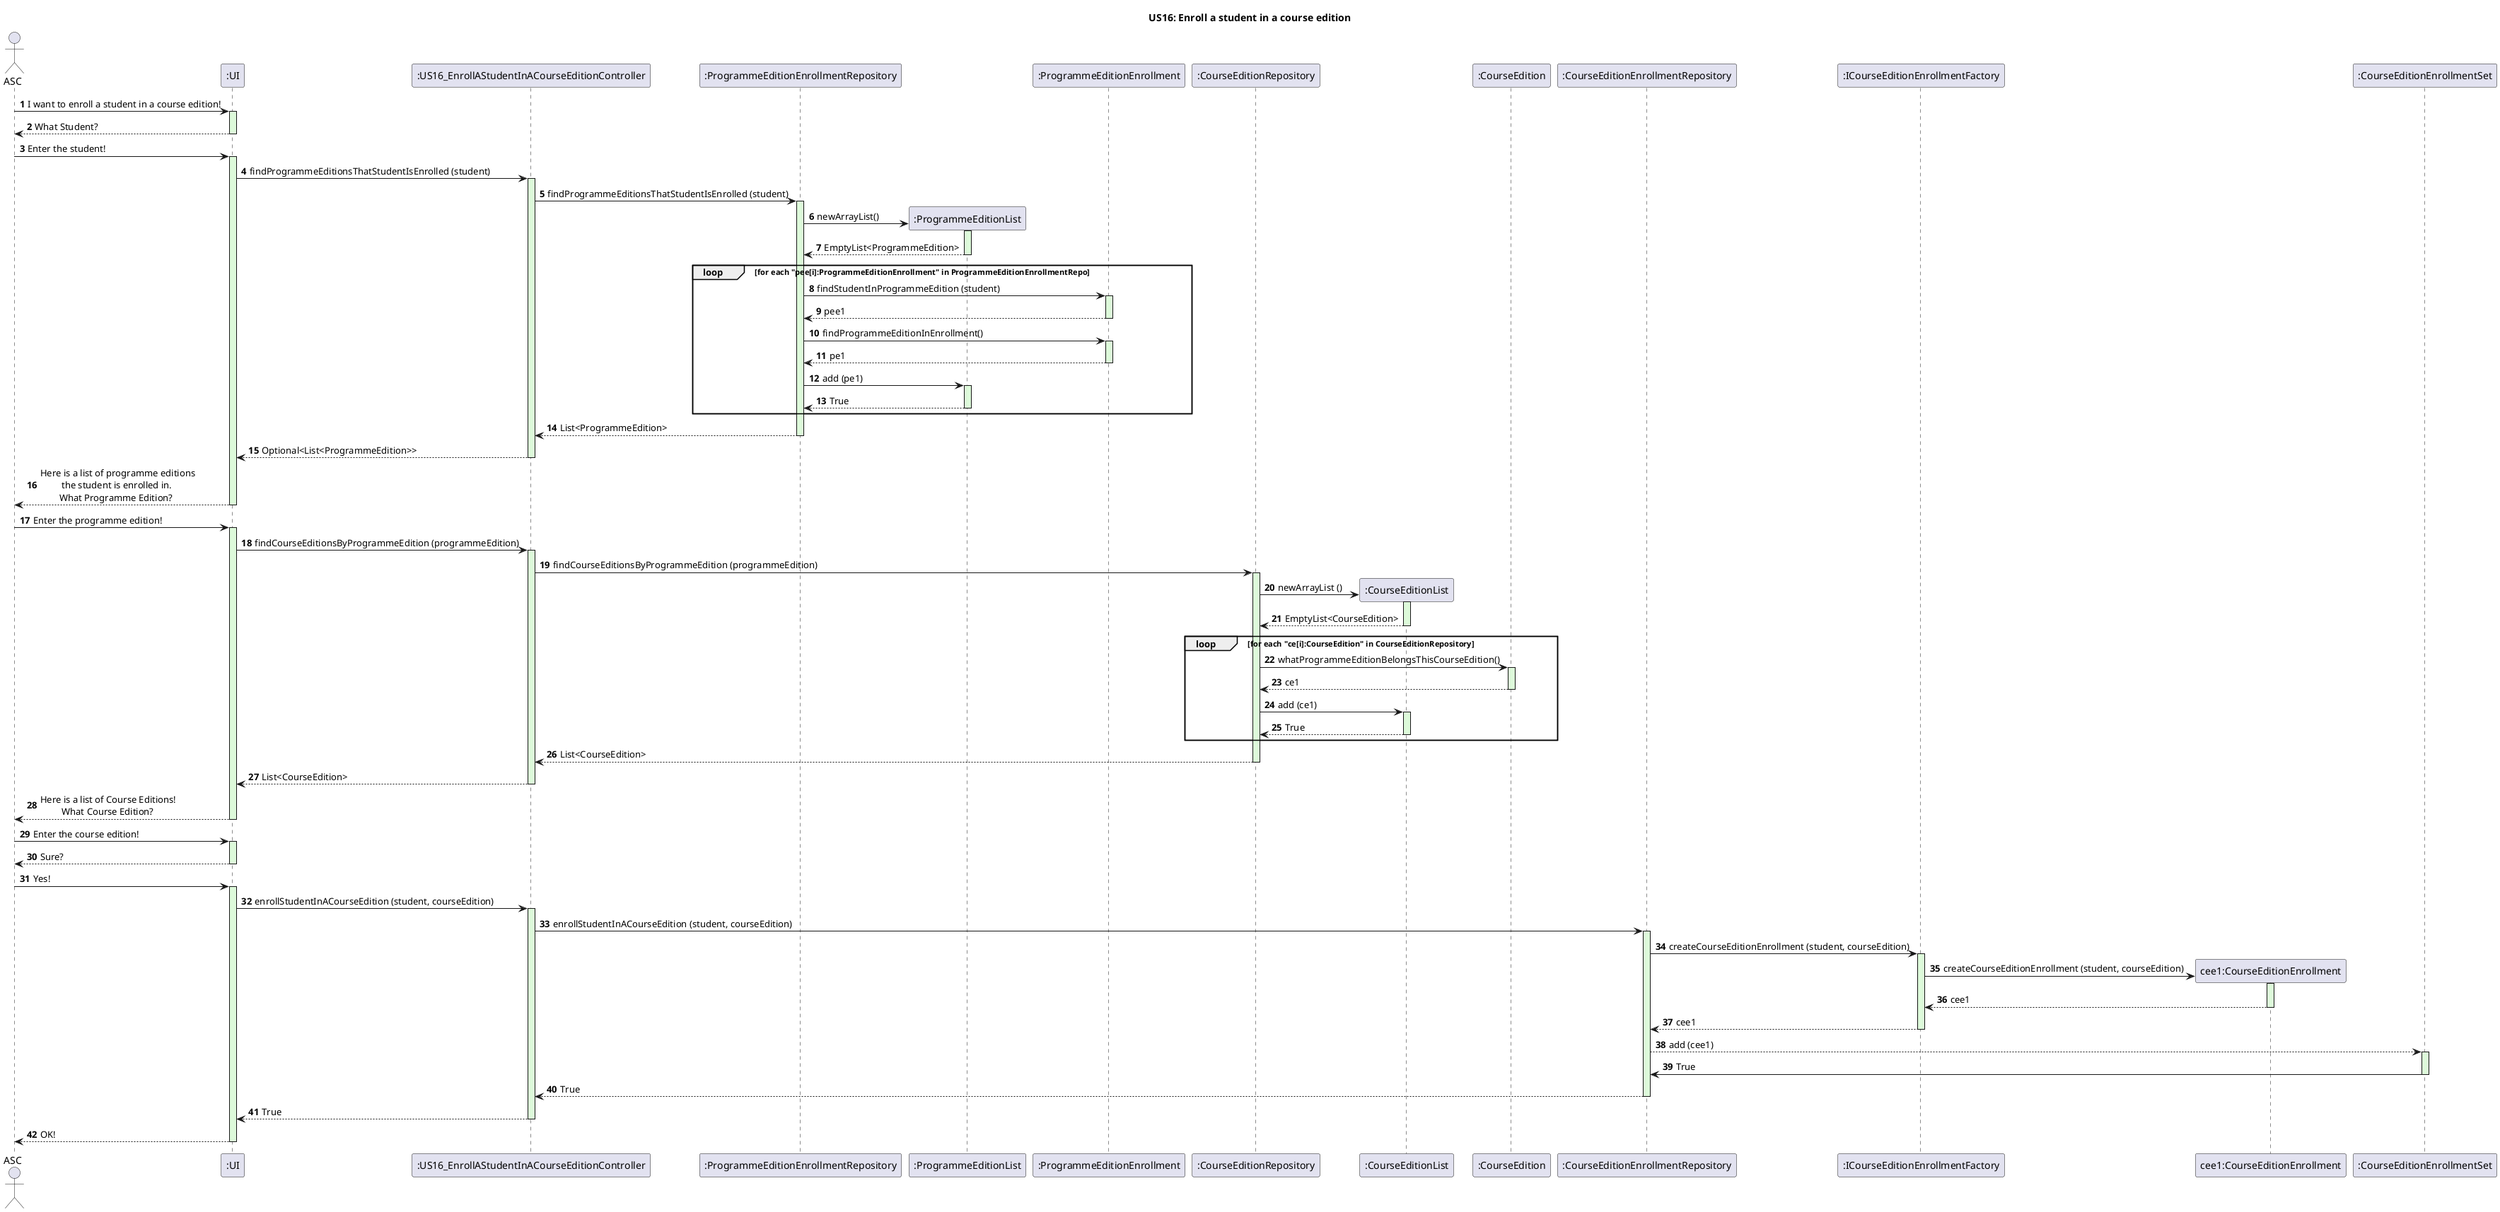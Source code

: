 @startuml
title US16: Enroll a student in a course edition
autonumber

actor ASC
participant ":UI" as UI
ASC -> UI: I want to enroll a student in a course edition!
activate UI #ddfada
UI --> ASC: What Student?
deactivate UI

ASC -> UI: Enter the student!
activate UI #ddfada
participant ":US16_EnrollAStudentInACourseEditionController" as Controller
UI -> Controller: findProgrammeEditionsThatStudentIsEnrolled (student)
activate Controller #ddfada
participant ":ProgrammeEditionEnrollmentRepository" as ProgrammeEditionEnrollmentRepository
Controller -> ProgrammeEditionEnrollmentRepository: findProgrammeEditionsThatStudentIsEnrolled (student)
activate ProgrammeEditionEnrollmentRepository #ddfada
create ":ProgrammeEditionList"
ProgrammeEditionEnrollmentRepository -> ":ProgrammeEditionList": newArrayList()
activate ":ProgrammeEditionList" #ddfada
":ProgrammeEditionList" --> ProgrammeEditionEnrollmentRepository: EmptyList<ProgrammeEdition>
deactivate ":ProgrammeEditionList"
loop for each "pee[i]:ProgrammeEditionEnrollment" in ProgrammeEditionEnrollmentRepo
participant ":ProgrammeEditionEnrollment" as ProgrammeEditionEnrollment
ProgrammeEditionEnrollmentRepository -> ProgrammeEditionEnrollment : findStudentInProgrammeEdition (student)
activate ProgrammeEditionEnrollment #ddfada
ProgrammeEditionEnrollment --> ProgrammeEditionEnrollmentRepository : pee1
deactivate ProgrammeEditionEnrollment
ProgrammeEditionEnrollmentRepository -> ProgrammeEditionEnrollment :  findProgrammeEditionInEnrollment()
activate ProgrammeEditionEnrollment #ddfada
ProgrammeEditionEnrollment --> ProgrammeEditionEnrollmentRepository : pe1
deactivate ProgrammeEditionEnrollment
ProgrammeEditionEnrollmentRepository -> ":ProgrammeEditionList":  add (pe1)
activate ":ProgrammeEditionList" #ddfada
":ProgrammeEditionList" --> ProgrammeEditionEnrollmentRepository: True
deactivate ":ProgrammeEditionList"
end
ProgrammeEditionEnrollmentRepository --> Controller: List<ProgrammeEdition>
deactivate ProgrammeEditionEnrollmentRepository
Controller --> UI: Optional<List<ProgrammeEdition>>
deactivate Controller
UI --> ASC: Here is a list of programme editions \n         the student is enrolled in. \n        What Programme Edition?
deactivate UI

ASC -> UI:Enter the programme edition!
activate UI #ddfada
UI -> Controller: findCourseEditionsByProgrammeEdition (programmeEdition)
activate Controller #ddfada
participant ":CourseEditionRepository" as CourseEditionRepository
Controller -> CourseEditionRepository: findCourseEditionsByProgrammeEdition (programmeEdition)
activate CourseEditionRepository #ddfada
create ":CourseEditionList"
CourseEditionRepository -> ":CourseEditionList": newArrayList ()
activate ":CourseEditionList" #ddfada
":CourseEditionList" --> CourseEditionRepository: EmptyList<CourseEdition>
deactivate ":CourseEditionList"
loop for each "ce[i]:CourseEdition" in CourseEditionRepository
participant ":CourseEdition" as CourseEdition
CourseEditionRepository -> CourseEdition :  whatProgrammeEditionBelongsThisCourseEdition()
activate CourseEdition #ddfada
CourseEdition --> CourseEditionRepository : ce1
deactivate CourseEdition
CourseEditionRepository -> ":CourseEditionList" :  add (ce1)
activate ":CourseEditionList" #ddfada
":CourseEditionList" --> CourseEditionRepository: True
deactivate ":CourseEditionList"
end
CourseEditionRepository --> Controller: List<CourseEdition>
deactivate CourseEditionRepository
Controller --> UI: List<CourseEdition>
deactivate Controller
UI --> ASC: Here is a list of Course Editions!\n         What Course Edition?
deactivate UI

ASC -> UI: Enter the course edition!
activate UI #ddfada
UI --> ASC: Sure?
deactivate UI
ASC -> UI: Yes!
activate UI #ddfada

UI -> Controller: enrollStudentInACourseEdition (student, courseEdition)
activate Controller #ddfada

participant ":CourseEditionEnrollmentRepository" as CourseEditionEnrollmentRepository
Controller -> CourseEditionEnrollmentRepository: enrollStudentInACourseEdition (student, courseEdition)
activate CourseEditionEnrollmentRepository #ddfada
participant ":ICourseEditionEnrollmentFactory" as CourseEditionEnrollmentFactoryInterface
CourseEditionEnrollmentRepository -> CourseEditionEnrollmentFactoryInterface: createCourseEditionEnrollment (student, courseEdition)
activate CourseEditionEnrollmentFactoryInterface #ddfada
create "cee1:CourseEditionEnrollment"
CourseEditionEnrollmentFactoryInterface -> "cee1:CourseEditionEnrollment" : createCourseEditionEnrollment (student, courseEdition)
activate "cee1:CourseEditionEnrollment" #ddfada
"cee1:CourseEditionEnrollment" --> CourseEditionEnrollmentFactoryInterface: cee1
deactivate "cee1:CourseEditionEnrollment"
CourseEditionEnrollmentFactoryInterface --> CourseEditionEnrollmentRepository: cee1
deactivate CourseEditionEnrollmentFactoryInterface
participant ":CourseEditionEnrollmentSet" as CourseEditionEnrollmentSet
CourseEditionEnrollmentRepository --> CourseEditionEnrollmentSet: add (cee1)
activate CourseEditionEnrollmentSet #ddfada
CourseEditionEnrollmentSet -> CourseEditionEnrollmentRepository: True
deactivate CourseEditionEnrollmentSet
CourseEditionEnrollmentRepository --> Controller: True
deactivate CourseEditionEnrollmentRepository
Controller --> UI: True
deactivate Controller
UI --> ASC: OK!
deactivate UI

@enduml
